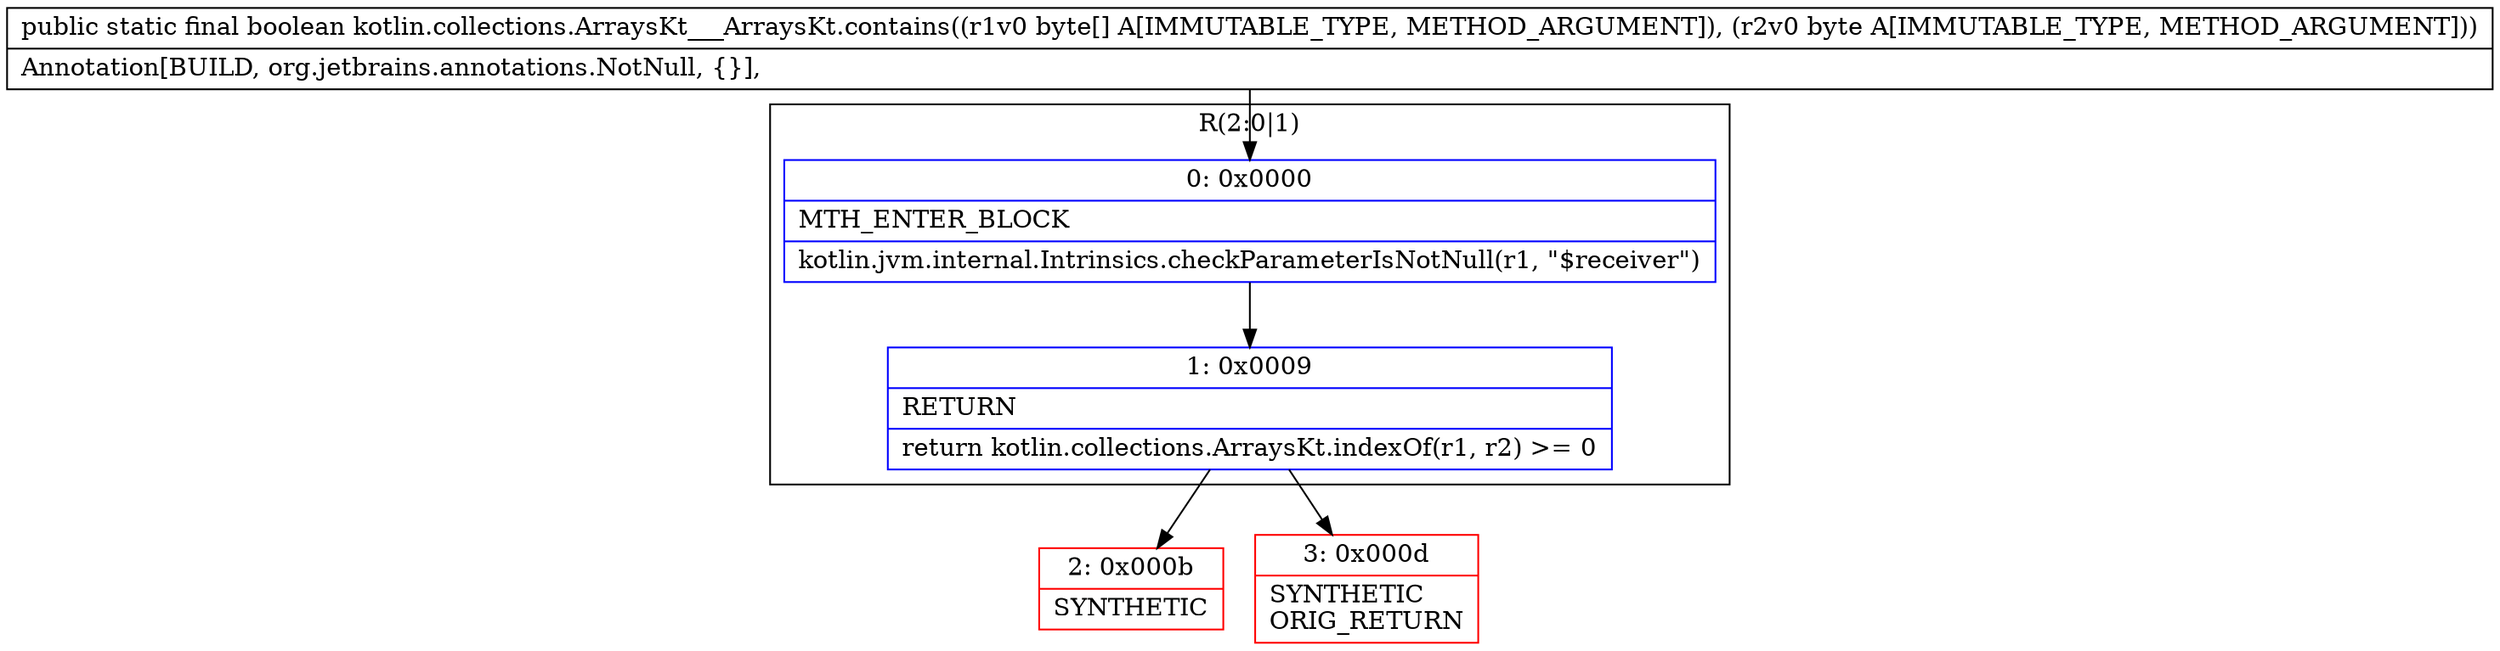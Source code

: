 digraph "CFG forkotlin.collections.ArraysKt___ArraysKt.contains([BB)Z" {
subgraph cluster_Region_2089986080 {
label = "R(2:0|1)";
node [shape=record,color=blue];
Node_0 [shape=record,label="{0\:\ 0x0000|MTH_ENTER_BLOCK\l|kotlin.jvm.internal.Intrinsics.checkParameterIsNotNull(r1, \"$receiver\")\l}"];
Node_1 [shape=record,label="{1\:\ 0x0009|RETURN\l|return kotlin.collections.ArraysKt.indexOf(r1, r2) \>= 0\l}"];
}
Node_2 [shape=record,color=red,label="{2\:\ 0x000b|SYNTHETIC\l}"];
Node_3 [shape=record,color=red,label="{3\:\ 0x000d|SYNTHETIC\lORIG_RETURN\l}"];
MethodNode[shape=record,label="{public static final boolean kotlin.collections.ArraysKt___ArraysKt.contains((r1v0 byte[] A[IMMUTABLE_TYPE, METHOD_ARGUMENT]), (r2v0 byte A[IMMUTABLE_TYPE, METHOD_ARGUMENT]))  | Annotation[BUILD, org.jetbrains.annotations.NotNull, \{\}], \l}"];
MethodNode -> Node_0;
Node_0 -> Node_1;
Node_1 -> Node_2;
Node_1 -> Node_3;
}

